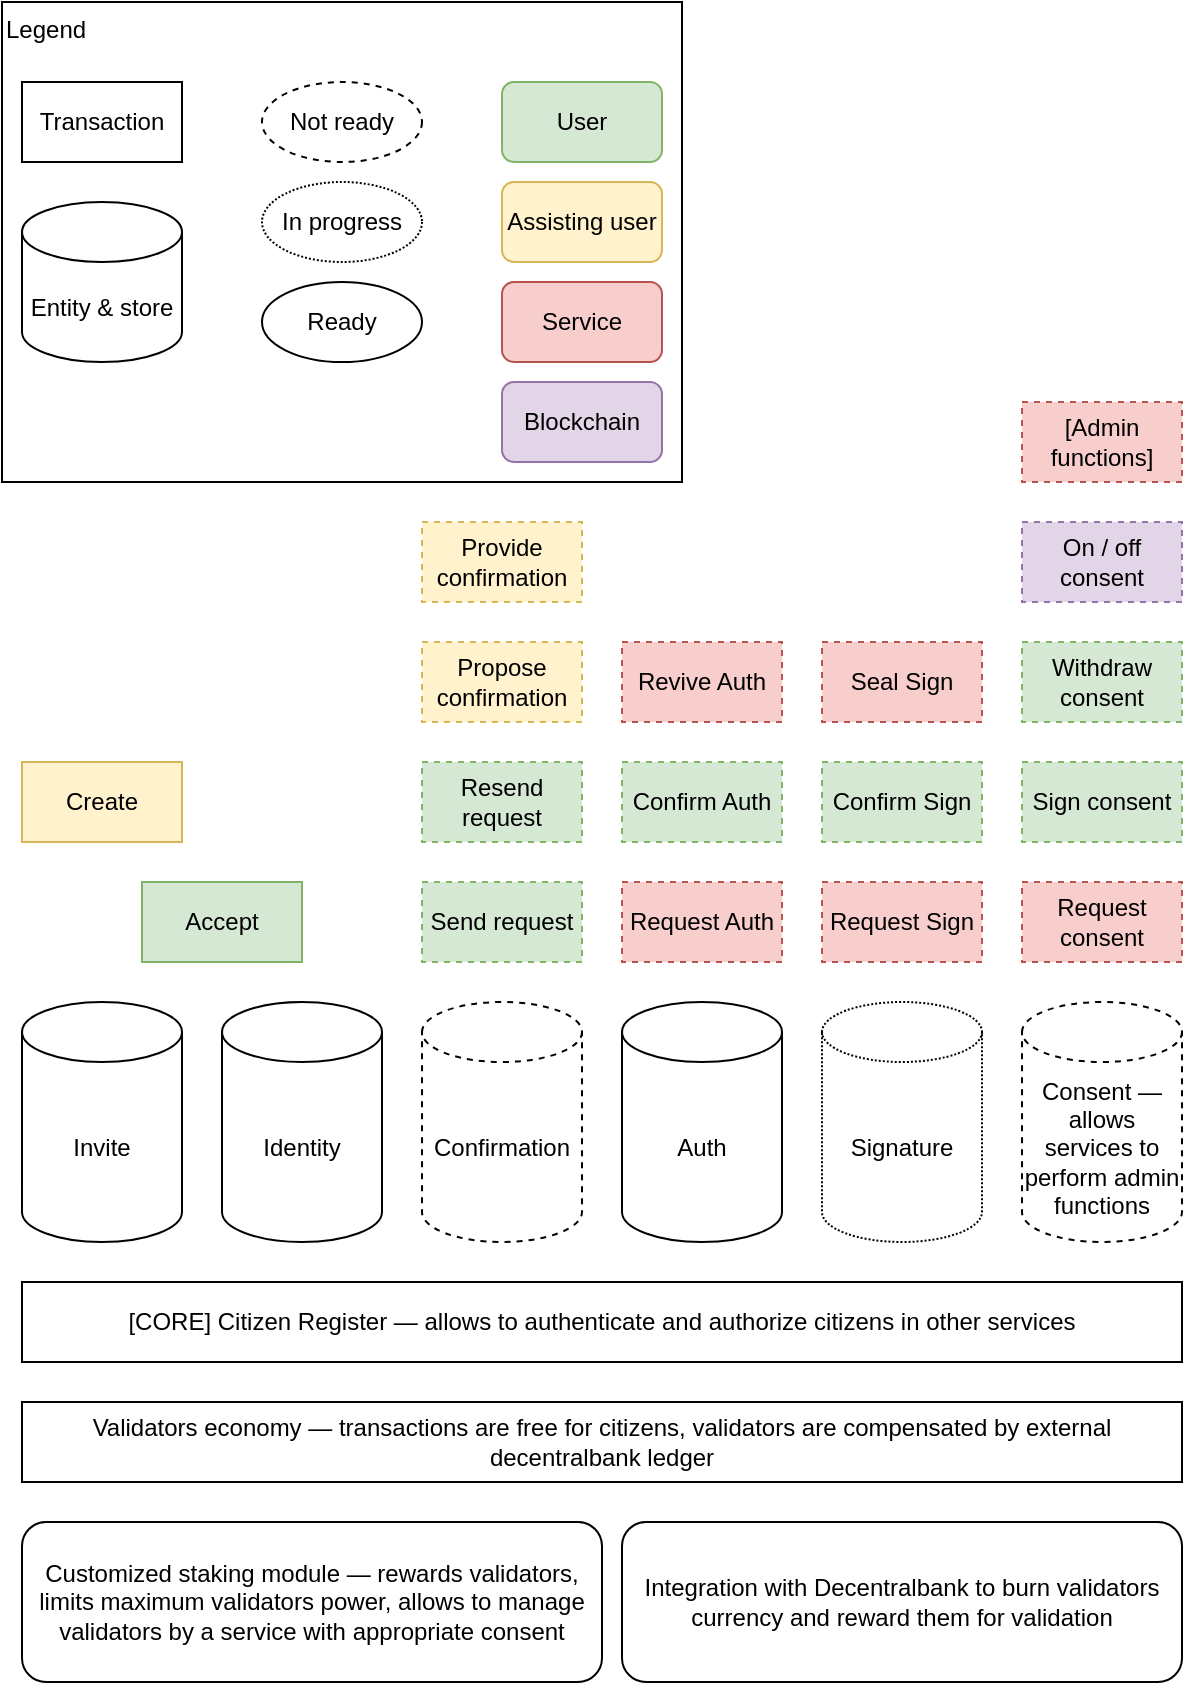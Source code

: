 <mxfile version="14.1.8" type="device" pages="2"><diagram id="vkru4PW3MKx5GBzsdRAy" name="Citizen Register"><mxGraphModel dx="954" dy="437" grid="1" gridSize="10" guides="1" tooltips="1" connect="1" arrows="1" fold="1" page="1" pageScale="1" pageWidth="1169" pageHeight="827" math="0" shadow="0"><root><mxCell id="0"/><mxCell id="1" parent="0"/><mxCell id="-ohH4mSLQrxmil6yPBsh-70" value="Legend" style="rounded=0;whiteSpace=wrap;html=1;fillColor=none;align=left;verticalAlign=top;" parent="1" vertex="1"><mxGeometry x="30" y="40" width="340" height="240" as="geometry"/></mxCell><mxCell id="-ohH4mSLQrxmil6yPBsh-1" value="[CORE] Citizen Register — allows to authenticate and authorize citizens in other services" style="rounded=0;whiteSpace=wrap;html=1;" parent="1" vertex="1"><mxGeometry x="40" y="680" width="580" height="40" as="geometry"/></mxCell><mxCell id="-ohH4mSLQrxmil6yPBsh-2" value="Identity" style="shape=cylinder3;whiteSpace=wrap;html=1;boundedLbl=1;backgroundOutline=1;size=15;" parent="1" vertex="1"><mxGeometry x="140" y="540" width="80" height="120" as="geometry"/></mxCell><mxCell id="-ohH4mSLQrxmil6yPBsh-3" value="Invite" style="shape=cylinder3;whiteSpace=wrap;html=1;boundedLbl=1;backgroundOutline=1;size=15;" parent="1" vertex="1"><mxGeometry x="40" y="540" width="80" height="120" as="geometry"/></mxCell><mxCell id="-ohH4mSLQrxmil6yPBsh-4" value="Create" style="rounded=0;whiteSpace=wrap;html=1;fillColor=#fff2cc;strokeColor=#d6b656;" parent="1" vertex="1"><mxGeometry x="40" y="420" width="80" height="40" as="geometry"/></mxCell><mxCell id="-ohH4mSLQrxmil6yPBsh-6" value="Accept" style="rounded=0;whiteSpace=wrap;html=1;fillColor=#d5e8d4;strokeColor=#82b366;" parent="1" vertex="1"><mxGeometry x="100" y="480" width="80" height="40" as="geometry"/></mxCell><mxCell id="-ohH4mSLQrxmil6yPBsh-7" value="Auth" style="shape=cylinder3;whiteSpace=wrap;html=1;boundedLbl=1;backgroundOutline=1;size=15;" parent="1" vertex="1"><mxGeometry x="340" y="540" width="80" height="120" as="geometry"/></mxCell><mxCell id="-ohH4mSLQrxmil6yPBsh-8" value="Signature" style="shape=cylinder3;whiteSpace=wrap;html=1;boundedLbl=1;backgroundOutline=1;size=15;dashed=1;dashPattern=1 1;" parent="1" vertex="1"><mxGeometry x="440" y="540" width="80" height="120" as="geometry"/></mxCell><mxCell id="-ohH4mSLQrxmil6yPBsh-9" value="Confirmation" style="shape=cylinder3;whiteSpace=wrap;html=1;boundedLbl=1;backgroundOutline=1;size=15;dashed=1;" parent="1" vertex="1"><mxGeometry x="240" y="540" width="80" height="120" as="geometry"/></mxCell><mxCell id="-ohH4mSLQrxmil6yPBsh-10" value="Request Auth" style="rounded=0;whiteSpace=wrap;html=1;dashed=1;fillColor=#f8cecc;strokeColor=#b85450;" parent="1" vertex="1"><mxGeometry x="340" y="480" width="80" height="40" as="geometry"/></mxCell><mxCell id="-ohH4mSLQrxmil6yPBsh-11" value="Confirm Auth" style="rounded=0;whiteSpace=wrap;html=1;dashed=1;fillColor=#d5e8d4;strokeColor=#82b366;" parent="1" vertex="1"><mxGeometry x="340" y="420" width="80" height="40" as="geometry"/></mxCell><mxCell id="-ohH4mSLQrxmil6yPBsh-12" value="Revive Auth" style="rounded=0;whiteSpace=wrap;html=1;dashed=1;fillColor=#f8cecc;strokeColor=#b85450;" parent="1" vertex="1"><mxGeometry x="340" y="360" width="80" height="40" as="geometry"/></mxCell><mxCell id="-ohH4mSLQrxmil6yPBsh-13" value="Request Sign" style="rounded=0;whiteSpace=wrap;html=1;dashed=1;fillColor=#f8cecc;strokeColor=#b85450;" parent="1" vertex="1"><mxGeometry x="440" y="480" width="80" height="40" as="geometry"/></mxCell><mxCell id="-ohH4mSLQrxmil6yPBsh-14" value="Confirm Sign" style="rounded=0;whiteSpace=wrap;html=1;dashed=1;fillColor=#d5e8d4;strokeColor=#82b366;" parent="1" vertex="1"><mxGeometry x="440" y="420" width="80" height="40" as="geometry"/></mxCell><mxCell id="-ohH4mSLQrxmil6yPBsh-16" value="Send request" style="rounded=0;whiteSpace=wrap;html=1;dashed=1;fillColor=#d5e8d4;strokeColor=#82b366;" parent="1" vertex="1"><mxGeometry x="240" y="480" width="80" height="40" as="geometry"/></mxCell><mxCell id="-ohH4mSLQrxmil6yPBsh-17" value="Seal Sign" style="rounded=0;whiteSpace=wrap;html=1;dashed=1;fillColor=#f8cecc;strokeColor=#b85450;" parent="1" vertex="1"><mxGeometry x="440" y="360" width="80" height="40" as="geometry"/></mxCell><mxCell id="-ohH4mSLQrxmil6yPBsh-18" value="Resend request" style="rounded=0;whiteSpace=wrap;html=1;dashed=1;fillColor=#d5e8d4;strokeColor=#82b366;" parent="1" vertex="1"><mxGeometry x="240" y="420" width="80" height="40" as="geometry"/></mxCell><mxCell id="-ohH4mSLQrxmil6yPBsh-19" value="Propose confirmation" style="rounded=0;whiteSpace=wrap;html=1;dashed=1;fillColor=#fff2cc;strokeColor=#d6b656;" parent="1" vertex="1"><mxGeometry x="240" y="360" width="80" height="40" as="geometry"/></mxCell><mxCell id="-ohH4mSLQrxmil6yPBsh-20" value="Provide confirmation" style="rounded=0;whiteSpace=wrap;html=1;dashed=1;fillColor=#fff2cc;strokeColor=#d6b656;" parent="1" vertex="1"><mxGeometry x="240" y="300" width="80" height="40" as="geometry"/></mxCell><mxCell id="-ohH4mSLQrxmil6yPBsh-22" value="Consent — allows services to perform admin functions" style="shape=cylinder3;whiteSpace=wrap;html=1;boundedLbl=1;backgroundOutline=1;size=15;dashed=1;" parent="1" vertex="1"><mxGeometry x="540" y="540" width="80" height="120" as="geometry"/></mxCell><mxCell id="-ohH4mSLQrxmil6yPBsh-23" value="Request consent" style="rounded=0;whiteSpace=wrap;html=1;dashed=1;fillColor=#f8cecc;strokeColor=#b85450;" parent="1" vertex="1"><mxGeometry x="540" y="480" width="80" height="40" as="geometry"/></mxCell><mxCell id="-ohH4mSLQrxmil6yPBsh-24" value="Sign consent" style="rounded=0;whiteSpace=wrap;html=1;dashed=1;fillColor=#d5e8d4;strokeColor=#82b366;" parent="1" vertex="1"><mxGeometry x="540" y="420" width="80" height="40" as="geometry"/></mxCell><mxCell id="-ohH4mSLQrxmil6yPBsh-25" value="Withdraw consent" style="rounded=0;whiteSpace=wrap;html=1;dashed=1;fillColor=#d5e8d4;strokeColor=#82b366;" parent="1" vertex="1"><mxGeometry x="540" y="360" width="80" height="40" as="geometry"/></mxCell><mxCell id="-ohH4mSLQrxmil6yPBsh-58" value="On / off consent" style="rounded=0;whiteSpace=wrap;html=1;dashed=1;fillColor=#e1d5e7;strokeColor=#9673a6;" parent="1" vertex="1"><mxGeometry x="540" y="300" width="80" height="40" as="geometry"/></mxCell><mxCell id="-ohH4mSLQrxmil6yPBsh-60" value="Transaction" style="rounded=0;whiteSpace=wrap;html=1;" parent="1" vertex="1"><mxGeometry x="40" y="80" width="80" height="40" as="geometry"/></mxCell><mxCell id="-ohH4mSLQrxmil6yPBsh-61" value="Entity &amp;amp; store" style="shape=cylinder3;whiteSpace=wrap;html=1;boundedLbl=1;backgroundOutline=1;size=15;" parent="1" vertex="1"><mxGeometry x="40" y="140" width="80" height="80" as="geometry"/></mxCell><mxCell id="-ohH4mSLQrxmil6yPBsh-63" value="Not ready" style="ellipse;whiteSpace=wrap;html=1;rounded=0;dashed=1;" parent="1" vertex="1"><mxGeometry x="160" y="80" width="80" height="40" as="geometry"/></mxCell><mxCell id="-ohH4mSLQrxmil6yPBsh-64" value="Ready" style="ellipse;whiteSpace=wrap;html=1;rounded=0;" parent="1" vertex="1"><mxGeometry x="160" y="180" width="80" height="40" as="geometry"/></mxCell><mxCell id="-ohH4mSLQrxmil6yPBsh-65" value="In progress" style="ellipse;whiteSpace=wrap;html=1;rounded=0;dashed=1;dashPattern=1 1;" parent="1" vertex="1"><mxGeometry x="160" y="130" width="80" height="40" as="geometry"/></mxCell><mxCell id="-ohH4mSLQrxmil6yPBsh-66" value="User" style="rounded=1;whiteSpace=wrap;html=1;fillColor=#d5e8d4;strokeColor=#82b366;" parent="1" vertex="1"><mxGeometry x="280" y="80" width="80" height="40" as="geometry"/></mxCell><mxCell id="-ohH4mSLQrxmil6yPBsh-67" value="Assisting user" style="rounded=1;whiteSpace=wrap;html=1;fillColor=#fff2cc;strokeColor=#d6b656;" parent="1" vertex="1"><mxGeometry x="280" y="130" width="80" height="40" as="geometry"/></mxCell><mxCell id="-ohH4mSLQrxmil6yPBsh-68" value="Service" style="rounded=1;whiteSpace=wrap;html=1;fillColor=#f8cecc;strokeColor=#b85450;" parent="1" vertex="1"><mxGeometry x="280" y="180" width="80" height="40" as="geometry"/></mxCell><mxCell id="-ohH4mSLQrxmil6yPBsh-69" value="Blockchain" style="rounded=1;whiteSpace=wrap;html=1;fillColor=#e1d5e7;strokeColor=#9673a6;" parent="1" vertex="1"><mxGeometry x="280" y="230" width="80" height="40" as="geometry"/></mxCell><mxCell id="-ohH4mSLQrxmil6yPBsh-71" value="[Admin functions]" style="rounded=0;whiteSpace=wrap;html=1;dashed=1;fillColor=#f8cecc;strokeColor=#b85450;" parent="1" vertex="1"><mxGeometry x="540" y="240" width="80" height="40" as="geometry"/></mxCell><mxCell id="-ohH4mSLQrxmil6yPBsh-72" value="Validators economy — transactions are free for citizens, validators are compensated by external decentralbank ledger" style="rounded=0;whiteSpace=wrap;html=1;" parent="1" vertex="1"><mxGeometry x="40" y="740" width="580" height="40" as="geometry"/></mxCell><mxCell id="-ohH4mSLQrxmil6yPBsh-74" value="Customized staking module — rewards validators, limits maximum validators power, allows to manage validators by a service with appropriate consent" style="rounded=1;whiteSpace=wrap;html=1;" parent="1" vertex="1"><mxGeometry x="40" y="800" width="290" height="80" as="geometry"/></mxCell><mxCell id="-ohH4mSLQrxmil6yPBsh-75" value="Integration with Decentralbank to burn validators currency and reward them for validation" style="rounded=1;whiteSpace=wrap;html=1;" parent="1" vertex="1"><mxGeometry x="340" y="800" width="280" height="80" as="geometry"/></mxCell></root></mxGraphModel></diagram><diagram id="7a8cQJfh68ip9WSmpeDo" name="Meta-Belarus Core"><mxGraphModel dx="932" dy="-228" grid="1" gridSize="10" guides="1" tooltips="1" connect="1" arrows="1" fold="1" page="1" pageScale="1" pageWidth="1169" pageHeight="827" math="0" shadow="0"><root><mxCell id="aUKTlbRCynZjuqc1QRTa-0"/><mxCell id="aUKTlbRCynZjuqc1QRTa-1" parent="aUKTlbRCynZjuqc1QRTa-0"/><mxCell id="LrSkNKPt14ASIpW4yG90-0" value="[CORE] Abstract Core Ledger (service) — tightly dependent ledgers that forms the core of Meta-Belarus ecosystem" style="rounded=0;whiteSpace=wrap;html=1;fillColor=#d5e8d4;strokeColor=#82b366;" vertex="1" parent="aUKTlbRCynZjuqc1QRTa-1"><mxGeometry x="40" y="1120" width="580" height="40" as="geometry"/></mxCell><mxCell id="LrSkNKPt14ASIpW4yG90-1" value="Domain specific logic&amp;nbsp;" style="rounded=1;whiteSpace=wrap;html=1;fillColor=#d5e8d4;strokeColor=#82b366;" vertex="1" parent="aUKTlbRCynZjuqc1QRTa-1"><mxGeometry x="40" y="840" width="180" height="260" as="geometry"/></mxCell><mxCell id="LrSkNKPt14ASIpW4yG90-2" value="Customized Cosmos SDK Modules: Staking and Gov modules to support system where citizen defines who can be validators. This customization also defines, that the transactions are free for citizens but validators are compensated by the Decentralbank" style="rounded=0;whiteSpace=wrap;html=1;fillColor=#f8cecc;strokeColor=#b85450;" vertex="1" parent="aUKTlbRCynZjuqc1QRTa-1"><mxGeometry x="40" y="1181" width="580" height="59" as="geometry"/></mxCell><mxCell id="LrSkNKPt14ASIpW4yG90-3" value="Cosmos SDK based blockchain on Tendermint engine" style="rounded=0;whiteSpace=wrap;html=1;fillColor=#d5e8d4;strokeColor=#82b366;" vertex="1" parent="aUKTlbRCynZjuqc1QRTa-1"><mxGeometry x="40" y="1260" width="580" height="59" as="geometry"/></mxCell><mxCell id="nm53Q3IX_PaNbsB_MGq2-0" value="Consent module, which allows external services to perform administrative functions over ledger.&lt;br&gt;&lt;br&gt;Citizens (from citizens register) can vote and downvote services, that are allowed to manage the ledger." style="rounded=1;whiteSpace=wrap;html=1;fillColor=#fff2cc;strokeColor=#d6b656;" vertex="1" parent="aUKTlbRCynZjuqc1QRTa-1"><mxGeometry x="240" y="840" width="180" height="260" as="geometry"/></mxCell><mxCell id="yxozCvthcpXbHCiuFQvj-0" value="Citizen Identity Module — module that mirrors citizens from Citizens Register. It's required to support authentication and authorization via Citizen Register." style="rounded=1;whiteSpace=wrap;html=1;fillColor=#fff2cc;strokeColor=#d6b656;" vertex="1" parent="aUKTlbRCynZjuqc1QRTa-1"><mxGeometry x="440" y="840" width="180" height="260" as="geometry"/></mxCell></root></mxGraphModel></diagram></mxfile>